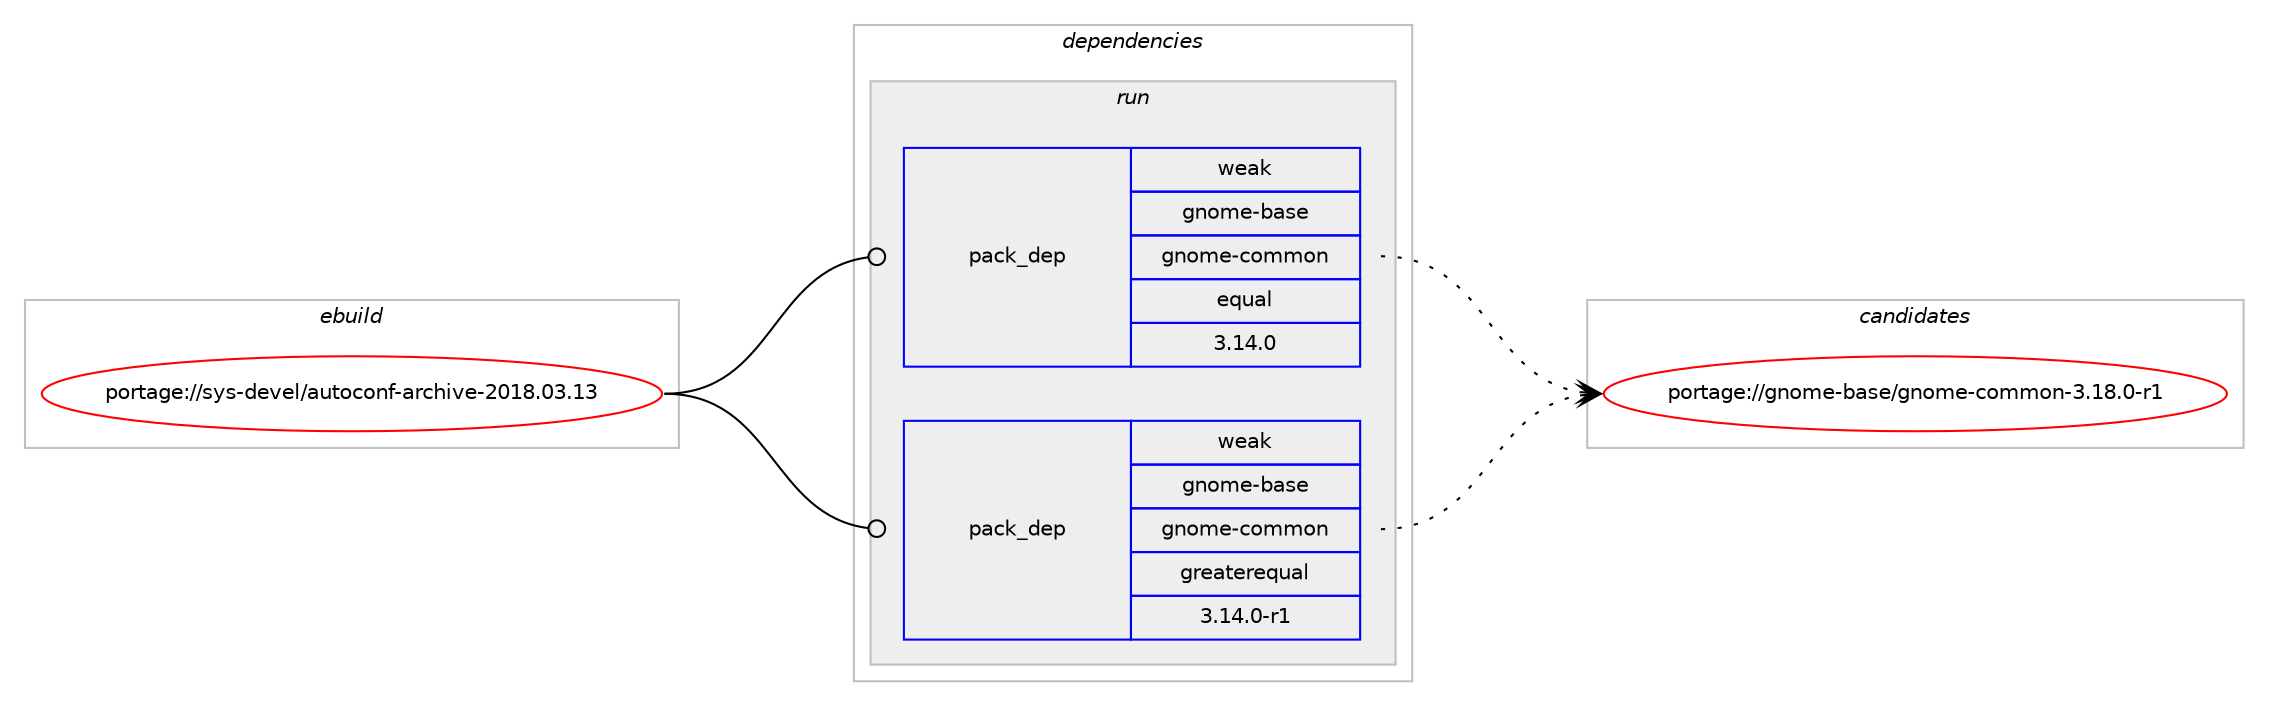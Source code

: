 digraph prolog {

# *************
# Graph options
# *************

newrank=true;
concentrate=true;
compound=true;
graph [rankdir=LR,fontname=Helvetica,fontsize=10,ranksep=1.5];#, ranksep=2.5, nodesep=0.2];
edge  [arrowhead=vee];
node  [fontname=Helvetica,fontsize=10];

# **********
# The ebuild
# **********

subgraph cluster_leftcol {
color=gray;
rank=same;
label=<<i>ebuild</i>>;
id [label="portage://sys-devel/autoconf-archive-2018.03.13", color=red, width=4, href="../sys-devel/autoconf-archive-2018.03.13.svg"];
}

# ****************
# The dependencies
# ****************

subgraph cluster_midcol {
color=gray;
label=<<i>dependencies</i>>;
subgraph cluster_compile {
fillcolor="#eeeeee";
style=filled;
label=<<i>compile</i>>;
}
subgraph cluster_compileandrun {
fillcolor="#eeeeee";
style=filled;
label=<<i>compile and run</i>>;
}
subgraph cluster_run {
fillcolor="#eeeeee";
style=filled;
label=<<i>run</i>>;
subgraph pack28184 {
dependency36229 [label=<<TABLE BORDER="0" CELLBORDER="1" CELLSPACING="0" CELLPADDING="4" WIDTH="220"><TR><TD ROWSPAN="6" CELLPADDING="30">pack_dep</TD></TR><TR><TD WIDTH="110">weak</TD></TR><TR><TD>gnome-base</TD></TR><TR><TD>gnome-common</TD></TR><TR><TD>equal</TD></TR><TR><TD>3.14.0</TD></TR></TABLE>>, shape=none, color=blue];
}
id:e -> dependency36229:w [weight=20,style="solid",arrowhead="odot"];
subgraph pack28185 {
dependency36230 [label=<<TABLE BORDER="0" CELLBORDER="1" CELLSPACING="0" CELLPADDING="4" WIDTH="220"><TR><TD ROWSPAN="6" CELLPADDING="30">pack_dep</TD></TR><TR><TD WIDTH="110">weak</TD></TR><TR><TD>gnome-base</TD></TR><TR><TD>gnome-common</TD></TR><TR><TD>greaterequal</TD></TR><TR><TD>3.14.0-r1</TD></TR></TABLE>>, shape=none, color=blue];
}
id:e -> dependency36230:w [weight=20,style="solid",arrowhead="odot"];
}
}

# **************
# The candidates
# **************

subgraph cluster_choices {
rank=same;
color=gray;
label=<<i>candidates</i>>;

subgraph choice28184 {
color=black;
nodesep=1;
choice103110111109101459897115101471031101111091014599111109109111110455146495646484511449 [label="portage://gnome-base/gnome-common-3.18.0-r1", color=red, width=4,href="../gnome-base/gnome-common-3.18.0-r1.svg"];
dependency36229:e -> choice103110111109101459897115101471031101111091014599111109109111110455146495646484511449:w [style=dotted,weight="100"];
}
subgraph choice28185 {
color=black;
nodesep=1;
choice103110111109101459897115101471031101111091014599111109109111110455146495646484511449 [label="portage://gnome-base/gnome-common-3.18.0-r1", color=red, width=4,href="../gnome-base/gnome-common-3.18.0-r1.svg"];
dependency36230:e -> choice103110111109101459897115101471031101111091014599111109109111110455146495646484511449:w [style=dotted,weight="100"];
}
}

}

